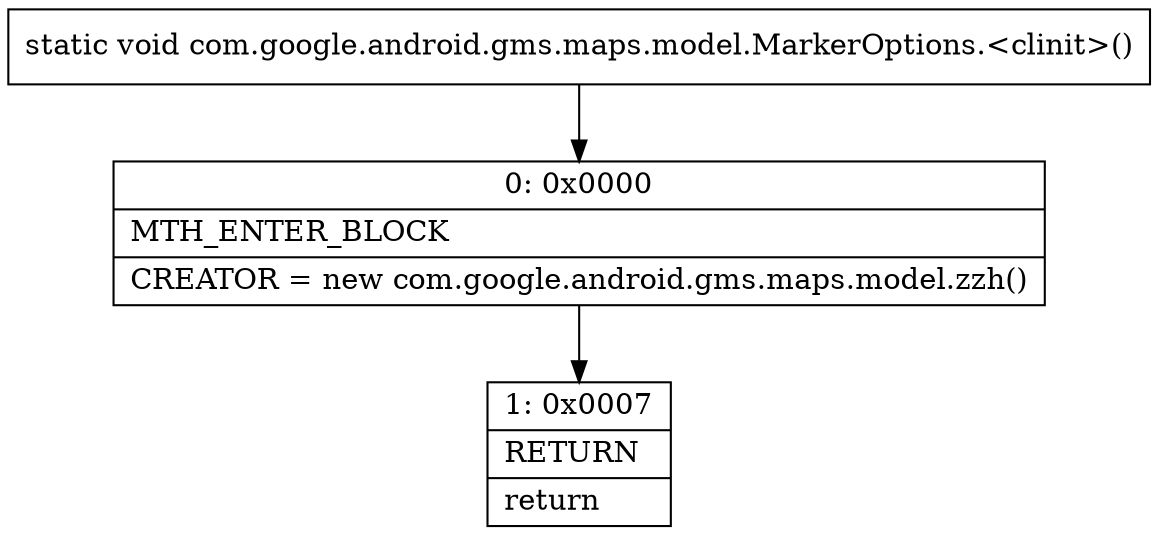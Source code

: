 digraph "CFG forcom.google.android.gms.maps.model.MarkerOptions.\<clinit\>()V" {
Node_0 [shape=record,label="{0\:\ 0x0000|MTH_ENTER_BLOCK\l|CREATOR = new com.google.android.gms.maps.model.zzh()\l}"];
Node_1 [shape=record,label="{1\:\ 0x0007|RETURN\l|return\l}"];
MethodNode[shape=record,label="{static void com.google.android.gms.maps.model.MarkerOptions.\<clinit\>() }"];
MethodNode -> Node_0;
Node_0 -> Node_1;
}

